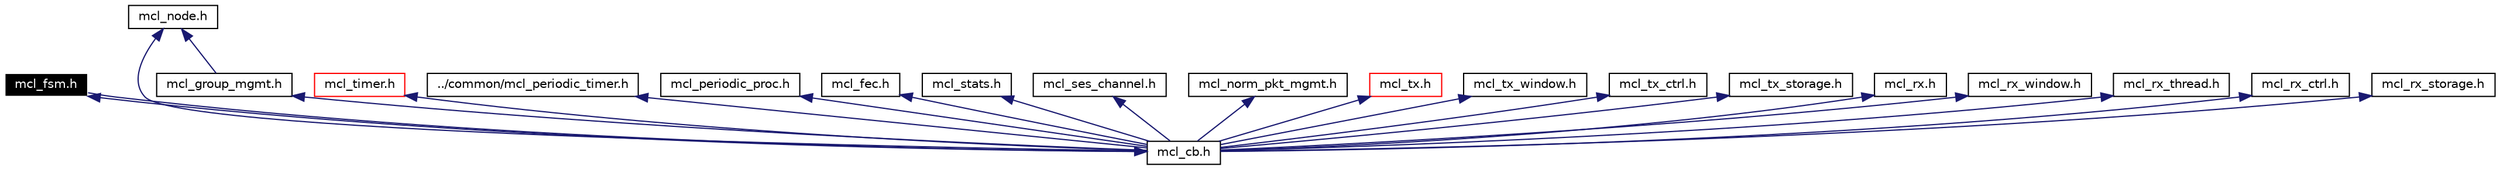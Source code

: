 digraph G
{
  edge [fontname="Helvetica",fontsize=10,labelfontname="Helvetica",labelfontsize=10];
  node [fontname="Helvetica",fontsize=10,shape=record];
  Node988 [label="mcl_fsm.h",height=0.2,width=0.4,color="white", fillcolor="black", style="filled" fontcolor="white"];
  Node989 -> Node988 [dir=back,color="midnightblue",fontsize=10,style="solid",fontname="Helvetica"];
  Node989 [label="mcl_cb.h",height=0.2,width=0.4,color="black",URL="$mcl__cb_8h.html"];
  Node990 -> Node989 [dir=back,color="midnightblue",fontsize=10,style="solid",fontname="Helvetica"];
  Node990 [label="mcl_node.h",height=0.2,width=0.4,color="black",URL="$mcl__node_8h.html"];
  Node988 -> Node989 [dir=back,color="midnightblue",fontsize=10,style="solid",fontname="Helvetica"];
  Node991 -> Node989 [dir=back,color="midnightblue",fontsize=10,style="solid",fontname="Helvetica"];
  Node991 [label="mcl_timer.h",height=0.2,width=0.4,color="red",URL="$mcl__timer_8h.html"];
  Node993 -> Node989 [dir=back,color="midnightblue",fontsize=10,style="solid",fontname="Helvetica"];
  Node993 [label="../common/mcl_periodic_timer.h",height=0.2,width=0.4,color="black",URL="$mcl__periodic__timer_8h.html"];
  Node994 -> Node989 [dir=back,color="midnightblue",fontsize=10,style="solid",fontname="Helvetica"];
  Node994 [label="mcl_periodic_proc.h",height=0.2,width=0.4,color="black",URL="$mcl__periodic__proc_8h.html"];
  Node995 -> Node989 [dir=back,color="midnightblue",fontsize=10,style="solid",fontname="Helvetica"];
  Node995 [label="mcl_fec.h",height=0.2,width=0.4,color="black",URL="$mcl__fec_8h.html"];
  Node996 -> Node989 [dir=back,color="midnightblue",fontsize=10,style="solid",fontname="Helvetica"];
  Node996 [label="mcl_stats.h",height=0.2,width=0.4,color="black",URL="$mcl__stats_8h.html"];
  Node997 -> Node989 [dir=back,color="midnightblue",fontsize=10,style="solid",fontname="Helvetica"];
  Node997 [label="mcl_ses_channel.h",height=0.2,width=0.4,color="black",URL="$mcl__ses__channel_8h.html"];
  Node998 -> Node989 [dir=back,color="midnightblue",fontsize=10,style="solid",fontname="Helvetica"];
  Node998 [label="mcl_norm_pkt_mgmt.h",height=0.2,width=0.4,color="black",URL="$mcl__norm__pkt__mgmt_8h.html"];
  Node999 -> Node989 [dir=back,color="midnightblue",fontsize=10,style="solid",fontname="Helvetica"];
  Node999 [label="mcl_tx.h",height=0.2,width=0.4,color="red",URL="$mcl__tx_8h.html"];
  Node1001 -> Node989 [dir=back,color="midnightblue",fontsize=10,style="solid",fontname="Helvetica"];
  Node1001 [label="mcl_tx_window.h",height=0.2,width=0.4,color="black",URL="$mcl__tx__window_8h.html"];
  Node1002 -> Node989 [dir=back,color="midnightblue",fontsize=10,style="solid",fontname="Helvetica"];
  Node1002 [label="mcl_tx_ctrl.h",height=0.2,width=0.4,color="black",URL="$mcl__tx__ctrl_8h.html"];
  Node1003 -> Node989 [dir=back,color="midnightblue",fontsize=10,style="solid",fontname="Helvetica"];
  Node1003 [label="mcl_tx_storage.h",height=0.2,width=0.4,color="black",URL="$mcl__tx__storage_8h.html"];
  Node1004 -> Node989 [dir=back,color="midnightblue",fontsize=10,style="solid",fontname="Helvetica"];
  Node1004 [label="mcl_group_mgmt.h",height=0.2,width=0.4,color="black",URL="$mcl__group__mgmt_8h.html"];
  Node990 -> Node1004 [dir=back,color="midnightblue",fontsize=10,style="solid",fontname="Helvetica"];
  Node1005 -> Node989 [dir=back,color="midnightblue",fontsize=10,style="solid",fontname="Helvetica"];
  Node1005 [label="mcl_rx.h",height=0.2,width=0.4,color="black",URL="$mcl__rx_8h.html"];
  Node1006 -> Node989 [dir=back,color="midnightblue",fontsize=10,style="solid",fontname="Helvetica"];
  Node1006 [label="mcl_rx_window.h",height=0.2,width=0.4,color="black",URL="$mcl__rx__window_8h.html"];
  Node1007 -> Node989 [dir=back,color="midnightblue",fontsize=10,style="solid",fontname="Helvetica"];
  Node1007 [label="mcl_rx_thread.h",height=0.2,width=0.4,color="black",URL="$mcl__rx__thread_8h.html"];
  Node1008 -> Node989 [dir=back,color="midnightblue",fontsize=10,style="solid",fontname="Helvetica"];
  Node1008 [label="mcl_rx_ctrl.h",height=0.2,width=0.4,color="black",URL="$mcl__rx__ctrl_8h.html"];
  Node1009 -> Node989 [dir=back,color="midnightblue",fontsize=10,style="solid",fontname="Helvetica"];
  Node1009 [label="mcl_rx_storage.h",height=0.2,width=0.4,color="black",URL="$mcl__rx__storage_8h.html"];
}
